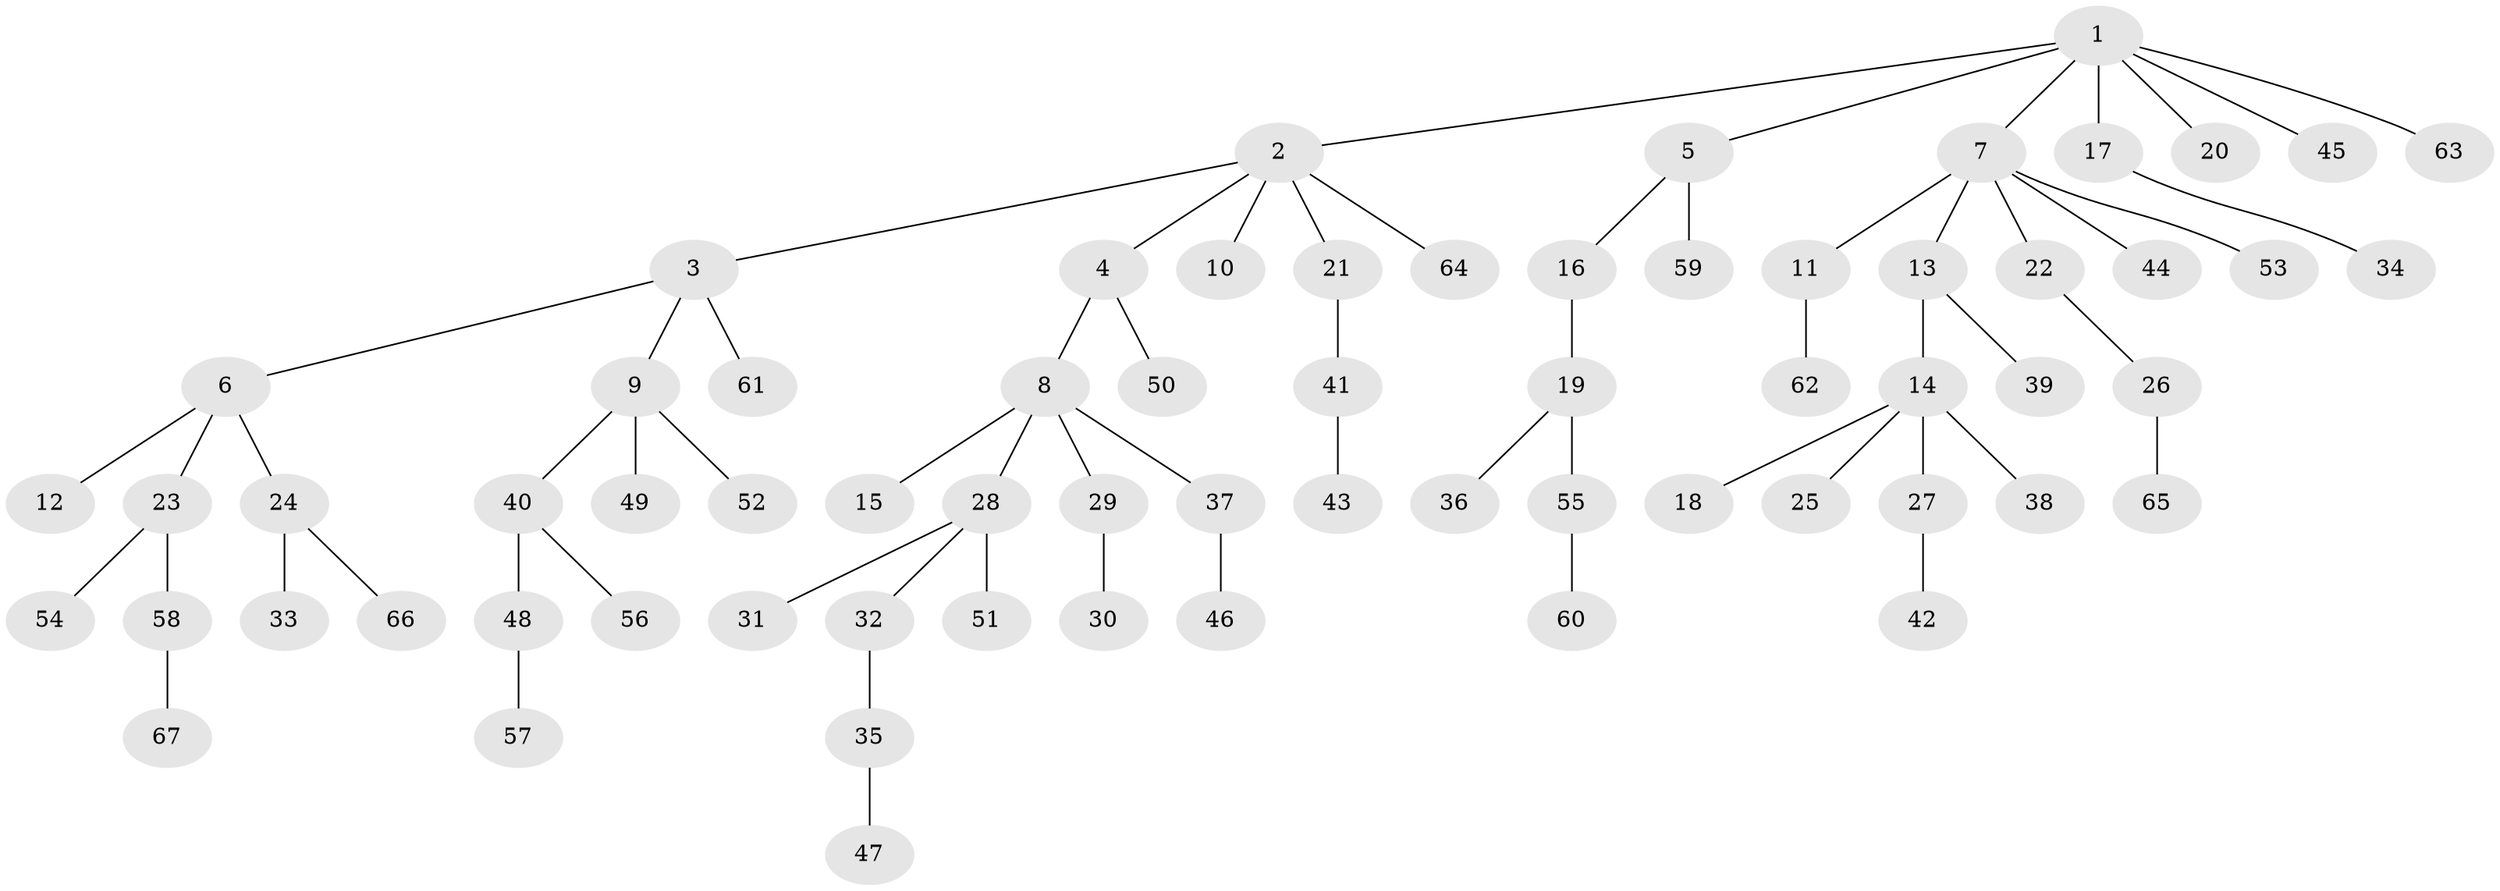 // Generated by graph-tools (version 1.1) at 2025/52/03/09/25 04:52:56]
// undirected, 67 vertices, 66 edges
graph export_dot {
graph [start="1"]
  node [color=gray90,style=filled];
  1;
  2;
  3;
  4;
  5;
  6;
  7;
  8;
  9;
  10;
  11;
  12;
  13;
  14;
  15;
  16;
  17;
  18;
  19;
  20;
  21;
  22;
  23;
  24;
  25;
  26;
  27;
  28;
  29;
  30;
  31;
  32;
  33;
  34;
  35;
  36;
  37;
  38;
  39;
  40;
  41;
  42;
  43;
  44;
  45;
  46;
  47;
  48;
  49;
  50;
  51;
  52;
  53;
  54;
  55;
  56;
  57;
  58;
  59;
  60;
  61;
  62;
  63;
  64;
  65;
  66;
  67;
  1 -- 2;
  1 -- 5;
  1 -- 7;
  1 -- 17;
  1 -- 20;
  1 -- 45;
  1 -- 63;
  2 -- 3;
  2 -- 4;
  2 -- 10;
  2 -- 21;
  2 -- 64;
  3 -- 6;
  3 -- 9;
  3 -- 61;
  4 -- 8;
  4 -- 50;
  5 -- 16;
  5 -- 59;
  6 -- 12;
  6 -- 23;
  6 -- 24;
  7 -- 11;
  7 -- 13;
  7 -- 22;
  7 -- 44;
  7 -- 53;
  8 -- 15;
  8 -- 28;
  8 -- 29;
  8 -- 37;
  9 -- 40;
  9 -- 49;
  9 -- 52;
  11 -- 62;
  13 -- 14;
  13 -- 39;
  14 -- 18;
  14 -- 25;
  14 -- 27;
  14 -- 38;
  16 -- 19;
  17 -- 34;
  19 -- 36;
  19 -- 55;
  21 -- 41;
  22 -- 26;
  23 -- 54;
  23 -- 58;
  24 -- 33;
  24 -- 66;
  26 -- 65;
  27 -- 42;
  28 -- 31;
  28 -- 32;
  28 -- 51;
  29 -- 30;
  32 -- 35;
  35 -- 47;
  37 -- 46;
  40 -- 48;
  40 -- 56;
  41 -- 43;
  48 -- 57;
  55 -- 60;
  58 -- 67;
}
